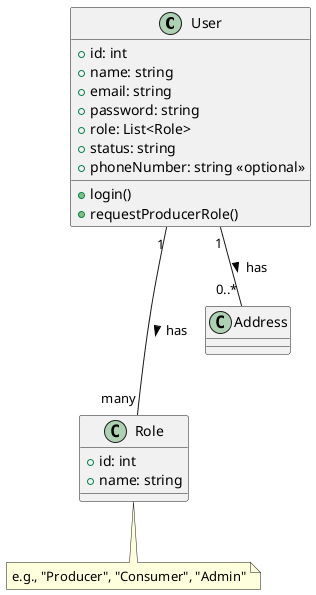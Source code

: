 @startuml
'https://plantuml.com/class-diagram

class User {
    + id: int
    + name: string
    + email: string
    + password: string
    + role: List<Role>
    + status: string
    + phoneNumber: string <<optional>>

    + login()
    + requestProducerRole()
}

note right of User::makeOrder
   Cria uma instancia da class Order
   remove produtos da order do cart
end note

' Role Class
class Role {
    + id: int
    + name: string
}

note bottom of Role: e.g., "Producer", "Consumer", "Admin"

' User-Address Relationship
User "1" -- "0..*" Address : has >

' User-Role Relationship
User "1" --- "many" Role : has >

@enduml